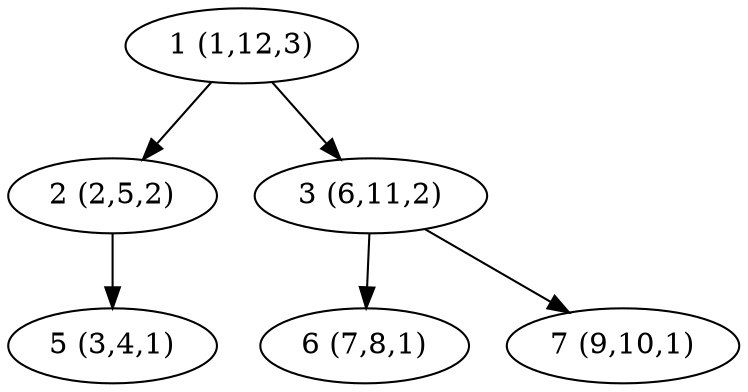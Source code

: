 digraph tree{
1 [label="1 (1,12,3)"];
2 [label="2 (2,5,2)"];
3 [label="3 (6,11,2)"];
5 [label="5 (3,4,1)"];
6 [label="6 (7,8,1)"];
7 [label="7 (9,10,1)"];
1 -> 2
1 -> 3
2 -> 5
3 -> 6
3 -> 7
}